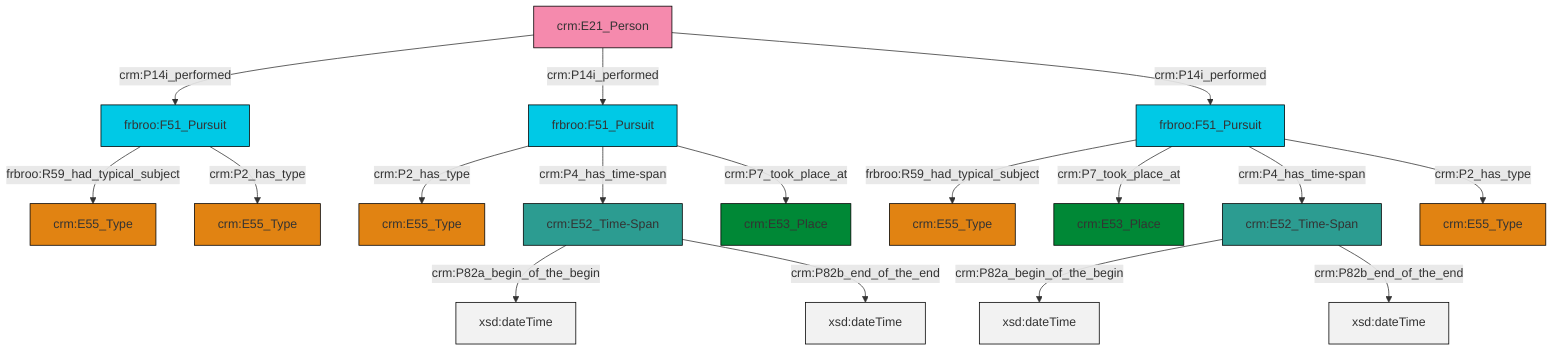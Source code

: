 graph TD
classDef Literal fill:#f2f2f2,stroke:#000000;
classDef CRM_Entity fill:#FFFFFF,stroke:#000000;
classDef Temporal_Entity fill:#00C9E6, stroke:#000000;
classDef Type fill:#E18312, stroke:#000000;
classDef Time-Span fill:#2C9C91, stroke:#000000;
classDef Appellation fill:#FFEB7F, stroke:#000000;
classDef Place fill:#008836, stroke:#000000;
classDef Persistent_Item fill:#B266B2, stroke:#000000;
classDef Conceptual_Object fill:#FFD700, stroke:#000000;
classDef Physical_Thing fill:#D2B48C, stroke:#000000;
classDef Actor fill:#f58aad, stroke:#000000;
classDef PC_Classes fill:#4ce600, stroke:#000000;
classDef Multi fill:#cccccc,stroke:#000000;

2["frbroo:F51_Pursuit"]:::Temporal_Entity -->|crm:P2_has_type| 0["crm:E55_Type"]:::Type
5["frbroo:F51_Pursuit"]:::Temporal_Entity -->|frbroo:R59_had_typical_subject| 6["crm:E55_Type"]:::Type
7["crm:E52_Time-Span"]:::Time-Span -->|crm:P82a_begin_of_the_begin| 8[xsd:dateTime]:::Literal
7["crm:E52_Time-Span"]:::Time-Span -->|crm:P82b_end_of_the_end| 9[xsd:dateTime]:::Literal
12["frbroo:F51_Pursuit"]:::Temporal_Entity -->|frbroo:R59_had_typical_subject| 13["crm:E55_Type"]:::Type
2["frbroo:F51_Pursuit"]:::Temporal_Entity -->|crm:P4_has_time-span| 14["crm:E52_Time-Span"]:::Time-Span
16["crm:E21_Person"]:::Actor -->|crm:P14i_performed| 5["frbroo:F51_Pursuit"]:::Temporal_Entity
12["frbroo:F51_Pursuit"]:::Temporal_Entity -->|crm:P7_took_place_at| 18["crm:E53_Place"]:::Place
12["frbroo:F51_Pursuit"]:::Temporal_Entity -->|crm:P4_has_time-span| 7["crm:E52_Time-Span"]:::Time-Span
16["crm:E21_Person"]:::Actor -->|crm:P14i_performed| 2["frbroo:F51_Pursuit"]:::Temporal_Entity
14["crm:E52_Time-Span"]:::Time-Span -->|crm:P82a_begin_of_the_begin| 28[xsd:dateTime]:::Literal
14["crm:E52_Time-Span"]:::Time-Span -->|crm:P82b_end_of_the_end| 29[xsd:dateTime]:::Literal
5["frbroo:F51_Pursuit"]:::Temporal_Entity -->|crm:P2_has_type| 20["crm:E55_Type"]:::Type
2["frbroo:F51_Pursuit"]:::Temporal_Entity -->|crm:P7_took_place_at| 3["crm:E53_Place"]:::Place
12["frbroo:F51_Pursuit"]:::Temporal_Entity -->|crm:P2_has_type| 10["crm:E55_Type"]:::Type
16["crm:E21_Person"]:::Actor -->|crm:P14i_performed| 12["frbroo:F51_Pursuit"]:::Temporal_Entity
